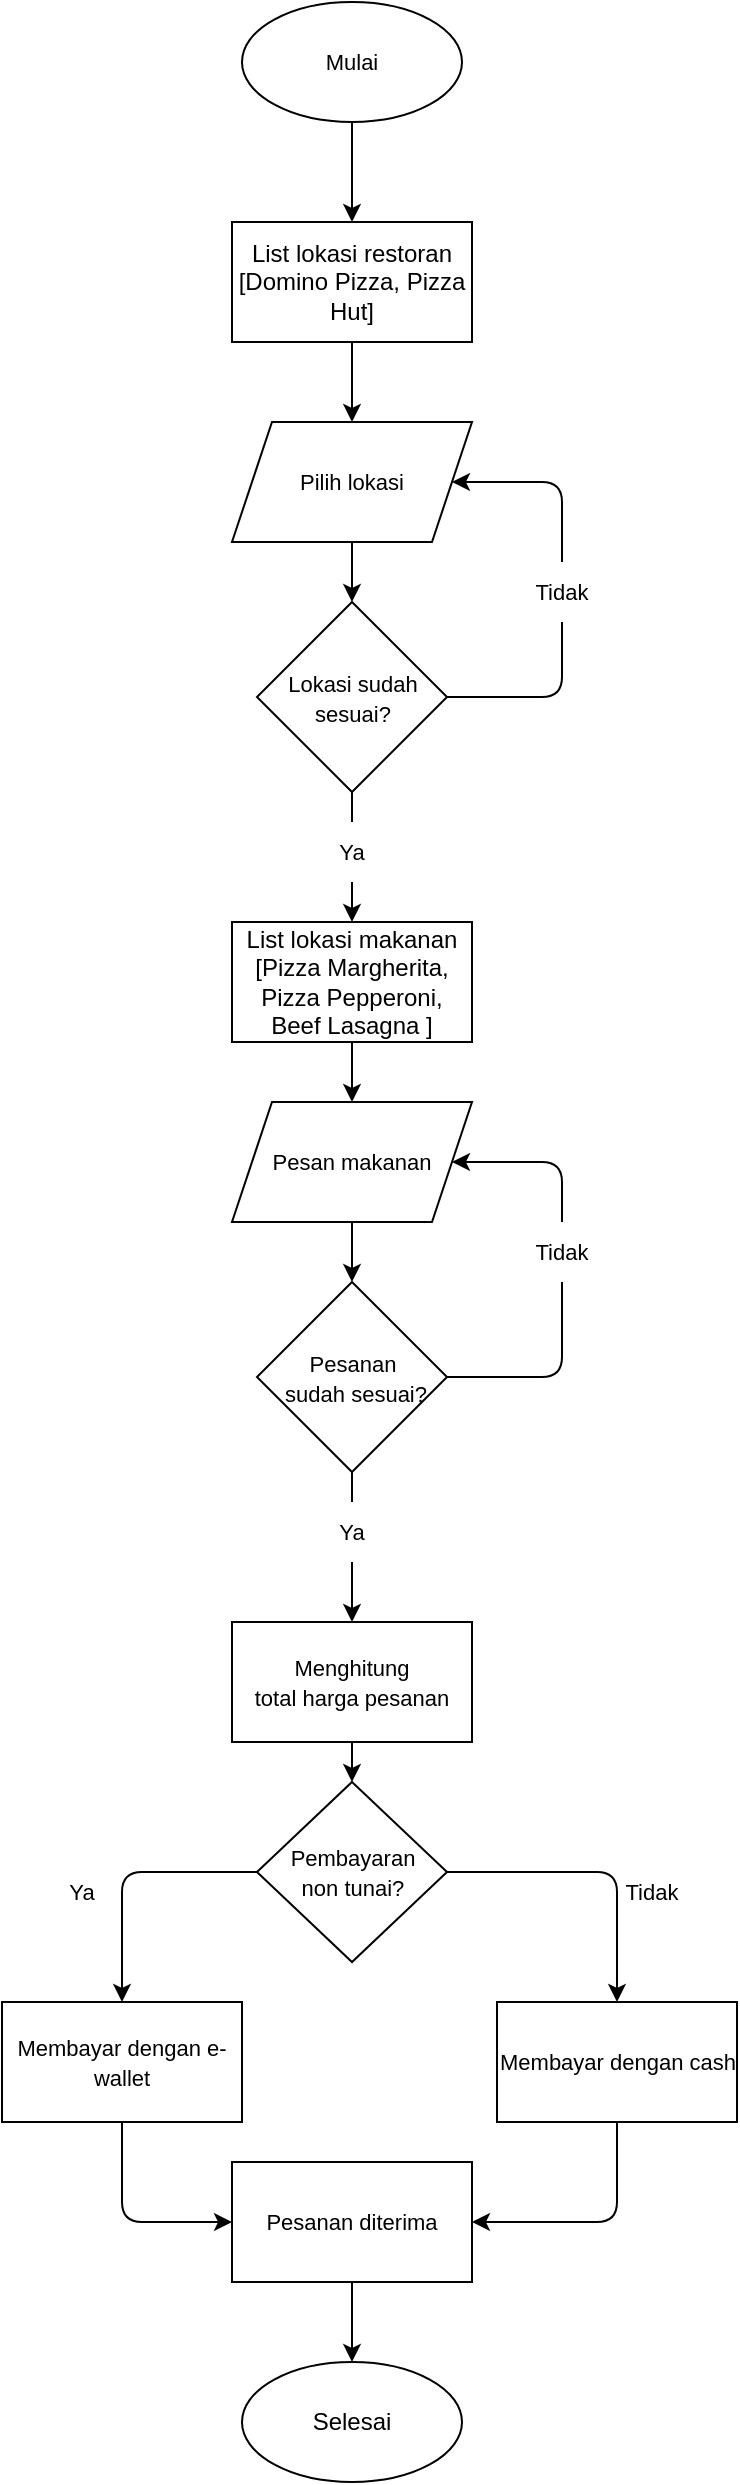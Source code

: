 <mxfile>
    <diagram id="vW45chzICbmJtluC9xyu" name="Page-1">
        <mxGraphModel dx="608" dy="1334" grid="1" gridSize="10" guides="1" tooltips="1" connect="1" arrows="1" fold="1" page="1" pageScale="1" pageWidth="850" pageHeight="1100" math="0" shadow="0">
            <root>
                <mxCell id="0"/>
                <mxCell id="1" parent="0"/>
                <mxCell id="39" value="" style="edgeStyle=none;html=1;" parent="1" source="2" target="38" edge="1">
                    <mxGeometry relative="1" as="geometry"/>
                </mxCell>
                <mxCell id="2" value="&lt;font style=&quot;font-size: 11px&quot;&gt;Mulai&lt;/font&gt;" style="ellipse;whiteSpace=wrap;html=1;" parent="1" vertex="1">
                    <mxGeometry x="220" y="-90" width="110" height="60" as="geometry"/>
                </mxCell>
                <mxCell id="3" value="Selesai" style="ellipse;whiteSpace=wrap;html=1;" parent="1" vertex="1">
                    <mxGeometry x="220" y="1090" width="110" height="60" as="geometry"/>
                </mxCell>
                <mxCell id="11" value="" style="edgeStyle=none;html=1;" parent="1" source="4" target="5" edge="1">
                    <mxGeometry relative="1" as="geometry"/>
                </mxCell>
                <mxCell id="4" value="&lt;font style=&quot;font-size: 11px&quot;&gt;Pilih lokasi&lt;/font&gt;" style="shape=parallelogram;perimeter=parallelogramPerimeter;whiteSpace=wrap;html=1;fixedSize=1;" parent="1" vertex="1">
                    <mxGeometry x="215" y="120" width="120" height="60" as="geometry"/>
                </mxCell>
                <mxCell id="5" value="&lt;font style=&quot;font-size: 11px&quot;&gt;Lokasi sudah sesuai?&lt;/font&gt;" style="rhombus;whiteSpace=wrap;html=1;" parent="1" vertex="1">
                    <mxGeometry x="227.5" y="210" width="95" height="95" as="geometry"/>
                </mxCell>
                <mxCell id="18" value="&lt;font style=&quot;font-size: 11px&quot;&gt;Tidak&lt;/font&gt;" style="text;html=1;strokeColor=none;fillColor=none;align=center;verticalAlign=middle;whiteSpace=wrap;rounded=0;" parent="1" vertex="1">
                    <mxGeometry x="350" y="190" width="60" height="30" as="geometry"/>
                </mxCell>
                <mxCell id="27" value="" style="edgeStyle=none;html=1;exitX=0.5;exitY=1;exitDx=0;exitDy=0;" parent="1" source="41" target="26" edge="1">
                    <mxGeometry relative="1" as="geometry">
                        <mxPoint x="275" y="400" as="sourcePoint"/>
                    </mxGeometry>
                </mxCell>
                <mxCell id="42" value="" style="edgeStyle=none;html=1;" parent="1" source="19" target="41" edge="1">
                    <mxGeometry relative="1" as="geometry"/>
                </mxCell>
                <mxCell id="19" value="&lt;font style=&quot;font-size: 11px&quot;&gt;Ya&lt;/font&gt;" style="text;html=1;strokeColor=none;fillColor=none;align=center;verticalAlign=middle;whiteSpace=wrap;rounded=0;" parent="1" vertex="1">
                    <mxGeometry x="245" y="320" width="60" height="30" as="geometry"/>
                </mxCell>
                <mxCell id="21" value="" style="edgeStyle=none;html=1;entryX=0.5;entryY=0;entryDx=0;entryDy=0;endArrow=none;" parent="1" source="5" target="19" edge="1">
                    <mxGeometry relative="1" as="geometry">
                        <mxPoint x="275" y="270" as="sourcePoint"/>
                        <mxPoint x="275" y="390" as="targetPoint"/>
                    </mxGeometry>
                </mxCell>
                <mxCell id="29" value="" style="edgeStyle=none;html=1;" parent="1" source="26" target="28" edge="1">
                    <mxGeometry relative="1" as="geometry"/>
                </mxCell>
                <mxCell id="26" value="&lt;font style=&quot;font-size: 11px&quot;&gt;Pesan makanan&lt;/font&gt;" style="shape=parallelogram;perimeter=parallelogramPerimeter;whiteSpace=wrap;html=1;fixedSize=1;" parent="1" vertex="1">
                    <mxGeometry x="215" y="460" width="120" height="60" as="geometry"/>
                </mxCell>
                <mxCell id="28" value="&lt;font style=&quot;font-size: 11px&quot;&gt;Pesanan&lt;br&gt;&amp;nbsp;sudah sesuai?&lt;/font&gt;" style="rhombus;whiteSpace=wrap;html=1;" parent="1" vertex="1">
                    <mxGeometry x="227.5" y="550" width="95" height="95" as="geometry"/>
                </mxCell>
                <mxCell id="33" value="&lt;font style=&quot;font-size: 11px&quot;&gt;Tidak&lt;/font&gt;" style="text;html=1;strokeColor=none;fillColor=none;align=center;verticalAlign=middle;whiteSpace=wrap;rounded=0;" parent="1" vertex="1">
                    <mxGeometry x="350" y="520" width="60" height="30" as="geometry"/>
                </mxCell>
                <mxCell id="44" value="" style="edgeStyle=none;html=1;" edge="1" parent="1" source="36" target="43">
                    <mxGeometry relative="1" as="geometry"/>
                </mxCell>
                <mxCell id="36" value="&lt;font style=&quot;font-size: 11px&quot;&gt;Ya&lt;/font&gt;" style="text;html=1;strokeColor=none;fillColor=none;align=center;verticalAlign=middle;whiteSpace=wrap;rounded=0;" parent="1" vertex="1">
                    <mxGeometry x="245" y="660" width="60" height="30" as="geometry"/>
                </mxCell>
                <mxCell id="37" value="" style="edgeStyle=none;html=1;fontSize=11;endArrow=none;" parent="1" source="28" target="36" edge="1">
                    <mxGeometry relative="1" as="geometry">
                        <mxPoint x="275.0" y="645.0" as="sourcePoint"/>
                        <mxPoint x="275.0" y="710.0" as="targetPoint"/>
                    </mxGeometry>
                </mxCell>
                <mxCell id="40" value="" style="edgeStyle=none;html=1;" parent="1" source="38" target="4" edge="1">
                    <mxGeometry relative="1" as="geometry"/>
                </mxCell>
                <mxCell id="38" value="List lokasi restoran&lt;br&gt;[Domino Pizza, Pizza Hut]" style="rounded=0;whiteSpace=wrap;html=1;" parent="1" vertex="1">
                    <mxGeometry x="215" y="20" width="120" height="60" as="geometry"/>
                </mxCell>
                <mxCell id="41" value="List lokasi makanan&lt;br&gt;[Pizza Margherita, Pizza Pepperoni, Beef Lasagna ]" style="rounded=0;whiteSpace=wrap;html=1;" parent="1" vertex="1">
                    <mxGeometry x="215" y="370" width="120" height="60" as="geometry"/>
                </mxCell>
                <mxCell id="52" value="" style="edgeStyle=none;html=1;fontSize=11;" edge="1" parent="1" source="43" target="48">
                    <mxGeometry relative="1" as="geometry"/>
                </mxCell>
                <mxCell id="43" value="&lt;font style=&quot;font-size: 11px&quot;&gt;Menghitung&lt;br&gt;total harga pesanan&lt;/font&gt;" style="rounded=0;whiteSpace=wrap;html=1;" vertex="1" parent="1">
                    <mxGeometry x="215" y="720" width="120" height="60" as="geometry"/>
                </mxCell>
                <mxCell id="48" value="&lt;span style=&quot;font-size: 11px&quot;&gt;Pembayaran &lt;br&gt;non tunai?&lt;/span&gt;" style="rhombus;whiteSpace=wrap;html=1;" vertex="1" parent="1">
                    <mxGeometry x="227.5" y="800" width="95" height="90" as="geometry"/>
                </mxCell>
                <mxCell id="49" value="&lt;span style=&quot;font-size: 11px&quot;&gt;Membayar dengan e-wallet&lt;/span&gt;" style="rounded=0;whiteSpace=wrap;html=1;" vertex="1" parent="1">
                    <mxGeometry x="100" y="910" width="120" height="60" as="geometry"/>
                </mxCell>
                <mxCell id="50" value="&lt;span style=&quot;font-size: 11px&quot;&gt;Membayar dengan cash&lt;/span&gt;" style="rounded=0;whiteSpace=wrap;html=1;" vertex="1" parent="1">
                    <mxGeometry x="347.5" y="910" width="120" height="60" as="geometry"/>
                </mxCell>
                <mxCell id="70" value="" style="edgeStyle=none;html=1;fontSize=11;startArrow=none;startFill=0;endArrow=classic;endFill=1;" edge="1" parent="1" source="51" target="3">
                    <mxGeometry relative="1" as="geometry"/>
                </mxCell>
                <mxCell id="51" value="&lt;span style=&quot;font-size: 11px&quot;&gt;Pesanan diterima&lt;/span&gt;" style="rounded=0;whiteSpace=wrap;html=1;" vertex="1" parent="1">
                    <mxGeometry x="215" y="990" width="120" height="60" as="geometry"/>
                </mxCell>
                <mxCell id="57" value="" style="edgeStyle=segmentEdgeStyle;endArrow=classic;html=1;fontSize=11;exitX=1;exitY=0.5;exitDx=0;exitDy=0;entryX=0.5;entryY=0;entryDx=0;entryDy=0;" edge="1" parent="1" source="48" target="50">
                    <mxGeometry width="50" height="50" relative="1" as="geometry">
                        <mxPoint x="350" y="860" as="sourcePoint"/>
                        <mxPoint x="400" y="810" as="targetPoint"/>
                    </mxGeometry>
                </mxCell>
                <mxCell id="58" value="" style="edgeStyle=segmentEdgeStyle;endArrow=classic;html=1;fontSize=11;entryX=0.5;entryY=0;entryDx=0;entryDy=0;exitX=0;exitY=0.5;exitDx=0;exitDy=0;" edge="1" parent="1" source="48" target="49">
                    <mxGeometry width="50" height="50" relative="1" as="geometry">
                        <mxPoint x="180" y="940" as="sourcePoint"/>
                        <mxPoint x="230" y="890" as="targetPoint"/>
                    </mxGeometry>
                </mxCell>
                <mxCell id="59" value="" style="edgeStyle=segmentEdgeStyle;endArrow=none;html=1;fontSize=11;exitX=1;exitY=0.5;exitDx=0;exitDy=0;entryX=0.5;entryY=1;entryDx=0;entryDy=0;endFill=0;" edge="1" parent="1" source="28" target="33">
                    <mxGeometry width="50" height="50" relative="1" as="geometry">
                        <mxPoint x="180" y="530" as="sourcePoint"/>
                        <mxPoint x="230" y="480" as="targetPoint"/>
                    </mxGeometry>
                </mxCell>
                <mxCell id="61" value="" style="edgeStyle=segmentEdgeStyle;endArrow=none;html=1;fontSize=11;exitX=1;exitY=0.5;exitDx=0;exitDy=0;endFill=0;startArrow=classic;startFill=1;" edge="1" parent="1" source="26" target="33">
                    <mxGeometry width="50" height="50" relative="1" as="geometry">
                        <mxPoint x="180" y="530" as="sourcePoint"/>
                        <mxPoint x="230" y="480" as="targetPoint"/>
                    </mxGeometry>
                </mxCell>
                <mxCell id="62" value="" style="edgeStyle=segmentEdgeStyle;endArrow=none;html=1;fontSize=11;entryX=0.5;entryY=1;entryDx=0;entryDy=0;exitX=1;exitY=0.5;exitDx=0;exitDy=0;endFill=0;" edge="1" parent="1" source="5" target="18">
                    <mxGeometry width="50" height="50" relative="1" as="geometry">
                        <mxPoint x="180" y="280" as="sourcePoint"/>
                        <mxPoint x="230" y="230" as="targetPoint"/>
                    </mxGeometry>
                </mxCell>
                <mxCell id="65" value="" style="edgeStyle=segmentEdgeStyle;endArrow=none;html=1;fontSize=11;exitX=1;exitY=0.5;exitDx=0;exitDy=0;entryX=0.5;entryY=0;entryDx=0;entryDy=0;endFill=0;startArrow=classic;startFill=1;" edge="1" parent="1" source="4" target="18">
                    <mxGeometry width="50" height="50" relative="1" as="geometry">
                        <mxPoint x="180" y="190" as="sourcePoint"/>
                        <mxPoint x="230" y="140" as="targetPoint"/>
                    </mxGeometry>
                </mxCell>
                <mxCell id="66" value="" style="edgeStyle=segmentEdgeStyle;endArrow=none;html=1;fontSize=11;exitX=0;exitY=0.5;exitDx=0;exitDy=0;startArrow=classic;startFill=1;endFill=0;" edge="1" parent="1" source="51" target="49">
                    <mxGeometry width="50" height="50" relative="1" as="geometry">
                        <mxPoint x="180" y="1030" as="sourcePoint"/>
                        <mxPoint x="230" y="980" as="targetPoint"/>
                    </mxGeometry>
                </mxCell>
                <mxCell id="67" value="" style="edgeStyle=segmentEdgeStyle;endArrow=none;html=1;fontSize=11;exitX=1;exitY=0.5;exitDx=0;exitDy=0;entryX=0.5;entryY=1;entryDx=0;entryDy=0;startArrow=classic;startFill=1;endFill=0;" edge="1" parent="1" source="51" target="50">
                    <mxGeometry width="50" height="50" relative="1" as="geometry">
                        <mxPoint x="225" y="1030" as="sourcePoint"/>
                        <mxPoint x="170" y="980" as="targetPoint"/>
                    </mxGeometry>
                </mxCell>
                <mxCell id="71" value="Tidak" style="text;html=1;strokeColor=none;fillColor=none;align=center;verticalAlign=middle;whiteSpace=wrap;rounded=0;fontSize=11;" vertex="1" parent="1">
                    <mxGeometry x="395" y="840" width="60" height="30" as="geometry"/>
                </mxCell>
                <mxCell id="72" value="Ya" style="text;html=1;strokeColor=none;fillColor=none;align=center;verticalAlign=middle;whiteSpace=wrap;rounded=0;fontSize=11;" vertex="1" parent="1">
                    <mxGeometry x="110" y="840" width="60" height="30" as="geometry"/>
                </mxCell>
            </root>
        </mxGraphModel>
    </diagram>
</mxfile>